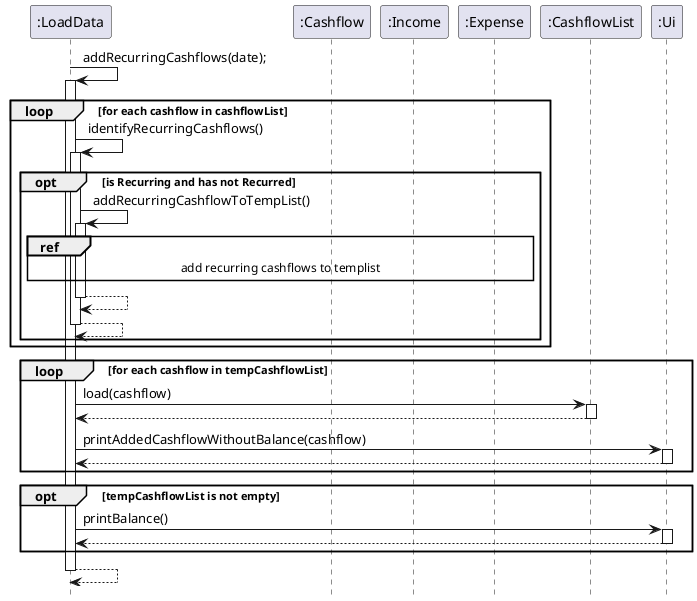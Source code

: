 @startuml

participant ":LoadData" as LoadData
participant ":Cashflow" as Cashflow
participant ":Income" as Income
participant ":Expense" as Expense
participant ":CashflowList" as CashflowList
participant ":Ui" as Ui

LoadData -> LoadData: addRecurringCashflows(date);
activate LoadData
loop for each cashflow in cashflowList
    LoadData -> LoadData: identifyRecurringCashflows()
    activate LoadData
opt is Recurring and has not Recurred
    LoadData -> LoadData: addRecurringCashflowToTempList()
    activate LoadData
ref over LoadData, Expense: add recurring cashflows to templist
return

return
end

end
loop for each cashflow in tempCashflowList
    LoadData -> CashflowList: load(cashflow)
    activate CashflowList
    return
    LoadData -> Ui: printAddedCashflowWithoutBalance(cashflow)
    activate Ui
    return
end

opt tempCashflowList is not empty
    LoadData -> Ui: printBalance()
    activate Ui
    return
end
return
hide footbox
@enduml